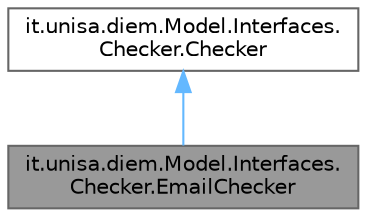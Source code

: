 digraph "it.unisa.diem.Model.Interfaces.Checker.EmailChecker"
{
 // LATEX_PDF_SIZE
  bgcolor="transparent";
  edge [fontname=Helvetica,fontsize=10,labelfontname=Helvetica,labelfontsize=10];
  node [fontname=Helvetica,fontsize=10,shape=box,height=0.2,width=0.4];
  Node1 [id="Node000001",label="it.unisa.diem.Model.Interfaces.\lChecker.EmailChecker",height=0.2,width=0.4,color="gray40", fillcolor="grey60", style="filled", fontcolor="black",tooltip="Classes implementing this interface will be used to check if a certain string is a valid email."];
  Node2 -> Node1 [id="edge1_Node000001_Node000002",dir="back",color="steelblue1",style="solid",tooltip=" "];
  Node2 [id="Node000002",label="it.unisa.diem.Model.Interfaces.\lChecker.Checker",height=0.2,width=0.4,color="gray40", fillcolor="white", style="filled",URL="$interfaceit_1_1unisa_1_1diem_1_1Model_1_1Interfaces_1_1Checker_1_1Checker.html",tooltip="Classes implementing this interface will be used to check if a certain string has a valid format."];
}
